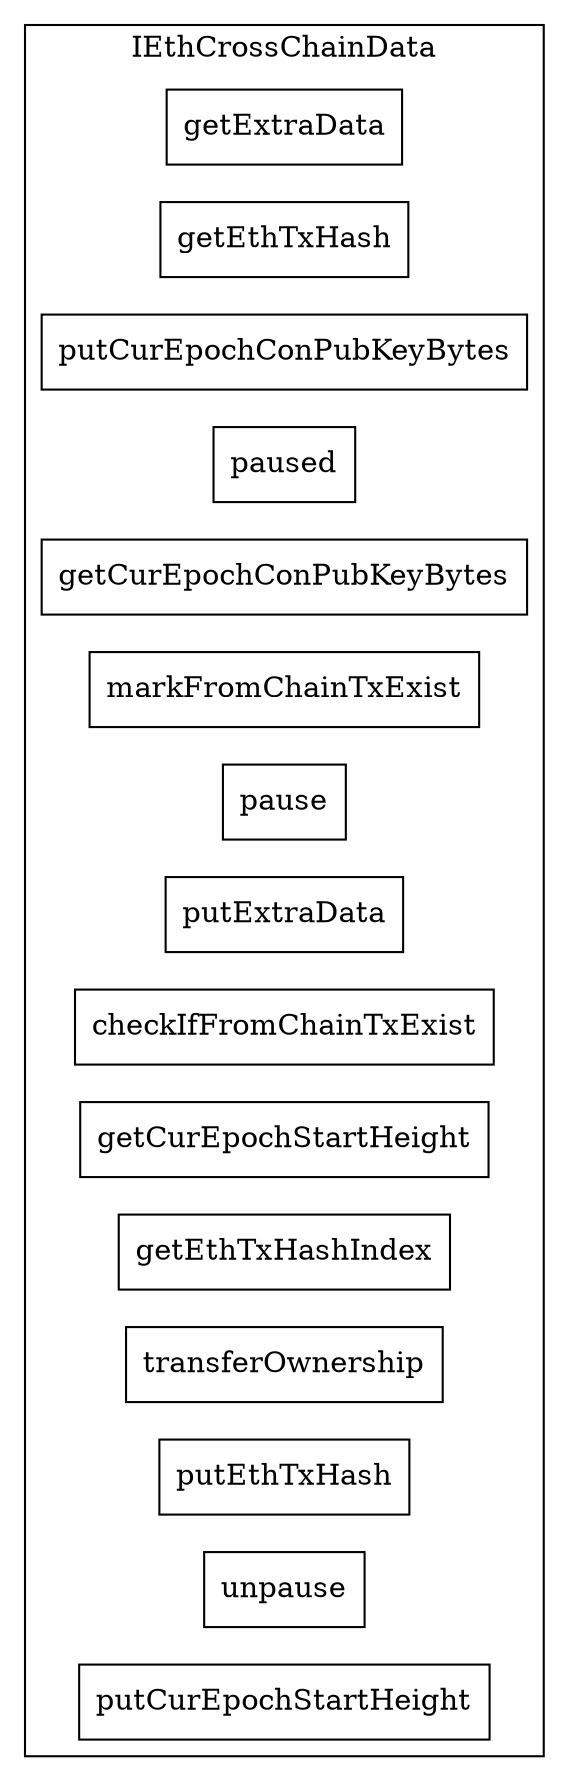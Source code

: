 strict digraph {
rankdir="LR"
node [shape=box]
subgraph cluster_103_IEthCrossChainData {
label = "IEthCrossChainData"
"103_getExtraData" [label="getExtraData"]
"103_getEthTxHash" [label="getEthTxHash"]
"103_putCurEpochConPubKeyBytes" [label="putCurEpochConPubKeyBytes"]
"103_paused" [label="paused"]
"103_getCurEpochConPubKeyBytes" [label="getCurEpochConPubKeyBytes"]
"103_markFromChainTxExist" [label="markFromChainTxExist"]
"103_pause" [label="pause"]
"103_putExtraData" [label="putExtraData"]
"103_checkIfFromChainTxExist" [label="checkIfFromChainTxExist"]
"103_getCurEpochStartHeight" [label="getCurEpochStartHeight"]
"103_getEthTxHashIndex" [label="getEthTxHashIndex"]
"103_transferOwnership" [label="transferOwnership"]
"103_putEthTxHash" [label="putEthTxHash"]
"103_unpause" [label="unpause"]
"103_putCurEpochStartHeight" [label="putCurEpochStartHeight"]
}subgraph cluster_solidity {
label = "[Solidity]"
}
}